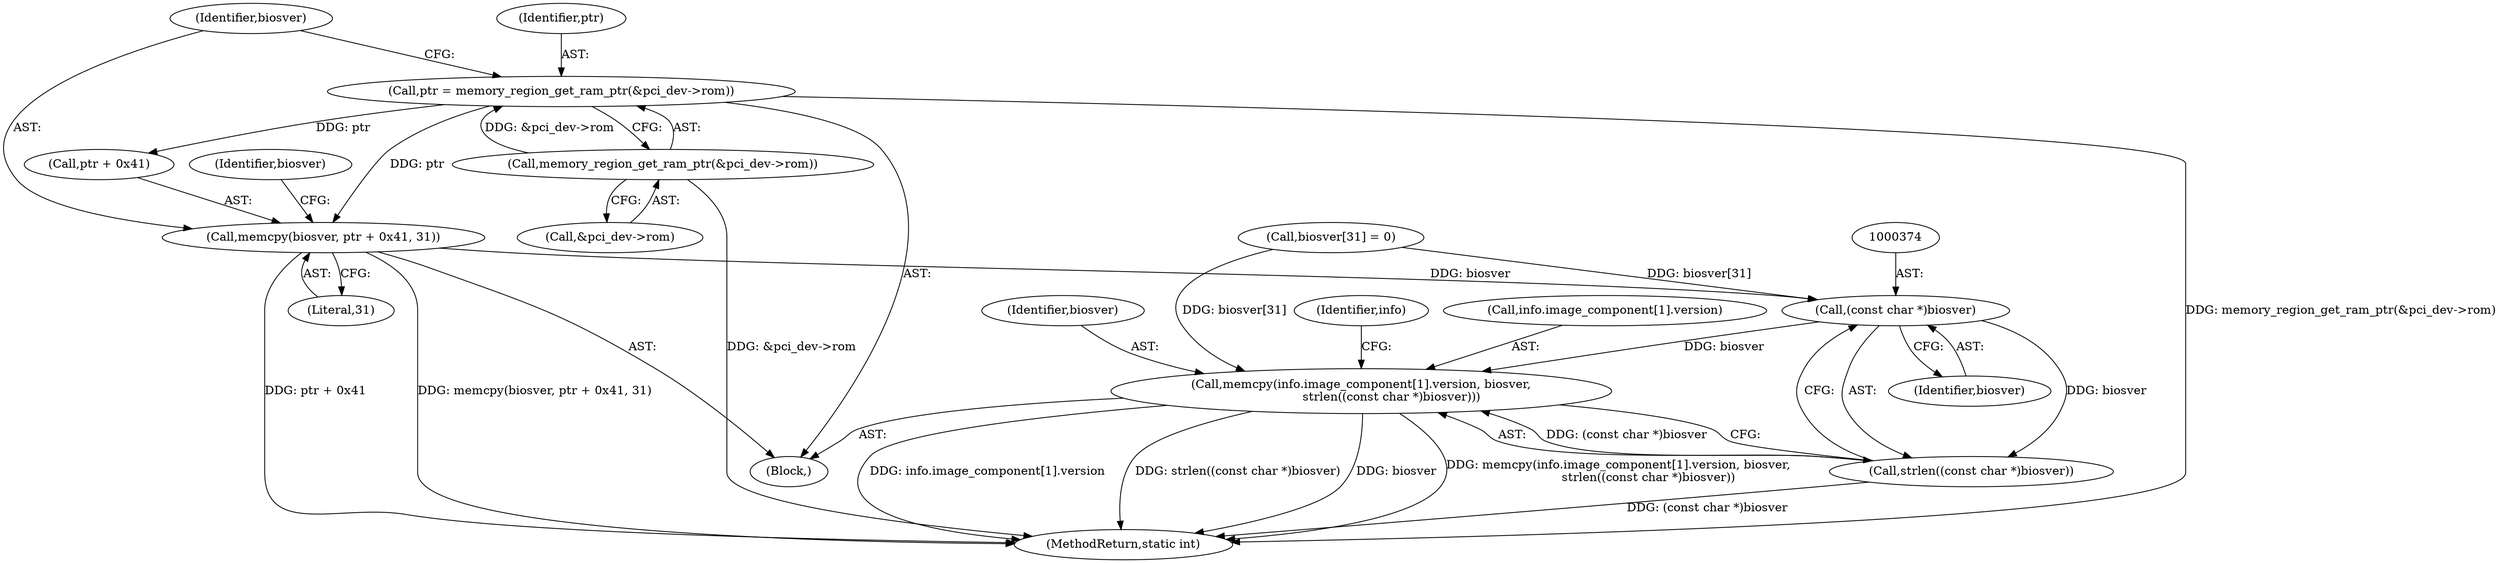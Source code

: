 digraph "0_qemu_844864fbae66935951529408831c2f22367a57b6@API" {
"1000342" [label="(Call,memcpy(biosver, ptr + 0x41, 31))"];
"1000335" [label="(Call,ptr = memory_region_get_ram_ptr(&pci_dev->rom))"];
"1000337" [label="(Call,memory_region_get_ram_ptr(&pci_dev->rom))"];
"1000373" [label="(Call,(const char *)biosver)"];
"1000363" [label="(Call,memcpy(info.image_component[1].version, biosver,\n                strlen((const char *)biosver)))"];
"1000372" [label="(Call,strlen((const char *)biosver))"];
"1000673" [label="(MethodReturn,static int)"];
"1000363" [label="(Call,memcpy(info.image_component[1].version, biosver,\n                strlen((const char *)biosver)))"];
"1000344" [label="(Call,ptr + 0x41)"];
"1000373" [label="(Call,(const char *)biosver)"];
"1000337" [label="(Call,memory_region_get_ram_ptr(&pci_dev->rom))"];
"1000332" [label="(Block,)"];
"1000378" [label="(Identifier,info)"];
"1000364" [label="(Call,info.image_component[1].version)"];
"1000347" [label="(Literal,31)"];
"1000343" [label="(Identifier,biosver)"];
"1000375" [label="(Identifier,biosver)"];
"1000371" [label="(Identifier,biosver)"];
"1000350" [label="(Identifier,biosver)"];
"1000338" [label="(Call,&pci_dev->rom)"];
"1000336" [label="(Identifier,ptr)"];
"1000372" [label="(Call,strlen((const char *)biosver))"];
"1000342" [label="(Call,memcpy(biosver, ptr + 0x41, 31))"];
"1000335" [label="(Call,ptr = memory_region_get_ram_ptr(&pci_dev->rom))"];
"1000348" [label="(Call,biosver[31] = 0)"];
"1000342" -> "1000332"  [label="AST: "];
"1000342" -> "1000347"  [label="CFG: "];
"1000343" -> "1000342"  [label="AST: "];
"1000344" -> "1000342"  [label="AST: "];
"1000347" -> "1000342"  [label="AST: "];
"1000350" -> "1000342"  [label="CFG: "];
"1000342" -> "1000673"  [label="DDG: ptr + 0x41"];
"1000342" -> "1000673"  [label="DDG: memcpy(biosver, ptr + 0x41, 31)"];
"1000335" -> "1000342"  [label="DDG: ptr"];
"1000342" -> "1000373"  [label="DDG: biosver"];
"1000335" -> "1000332"  [label="AST: "];
"1000335" -> "1000337"  [label="CFG: "];
"1000336" -> "1000335"  [label="AST: "];
"1000337" -> "1000335"  [label="AST: "];
"1000343" -> "1000335"  [label="CFG: "];
"1000335" -> "1000673"  [label="DDG: memory_region_get_ram_ptr(&pci_dev->rom)"];
"1000337" -> "1000335"  [label="DDG: &pci_dev->rom"];
"1000335" -> "1000344"  [label="DDG: ptr"];
"1000337" -> "1000338"  [label="CFG: "];
"1000338" -> "1000337"  [label="AST: "];
"1000337" -> "1000673"  [label="DDG: &pci_dev->rom"];
"1000373" -> "1000372"  [label="AST: "];
"1000373" -> "1000375"  [label="CFG: "];
"1000374" -> "1000373"  [label="AST: "];
"1000375" -> "1000373"  [label="AST: "];
"1000372" -> "1000373"  [label="CFG: "];
"1000373" -> "1000363"  [label="DDG: biosver"];
"1000373" -> "1000372"  [label="DDG: biosver"];
"1000348" -> "1000373"  [label="DDG: biosver[31]"];
"1000363" -> "1000332"  [label="AST: "];
"1000363" -> "1000372"  [label="CFG: "];
"1000364" -> "1000363"  [label="AST: "];
"1000371" -> "1000363"  [label="AST: "];
"1000372" -> "1000363"  [label="AST: "];
"1000378" -> "1000363"  [label="CFG: "];
"1000363" -> "1000673"  [label="DDG: info.image_component[1].version"];
"1000363" -> "1000673"  [label="DDG: strlen((const char *)biosver)"];
"1000363" -> "1000673"  [label="DDG: biosver"];
"1000363" -> "1000673"  [label="DDG: memcpy(info.image_component[1].version, biosver,\n                strlen((const char *)biosver))"];
"1000348" -> "1000363"  [label="DDG: biosver[31]"];
"1000372" -> "1000363"  [label="DDG: (const char *)biosver"];
"1000372" -> "1000673"  [label="DDG: (const char *)biosver"];
}
